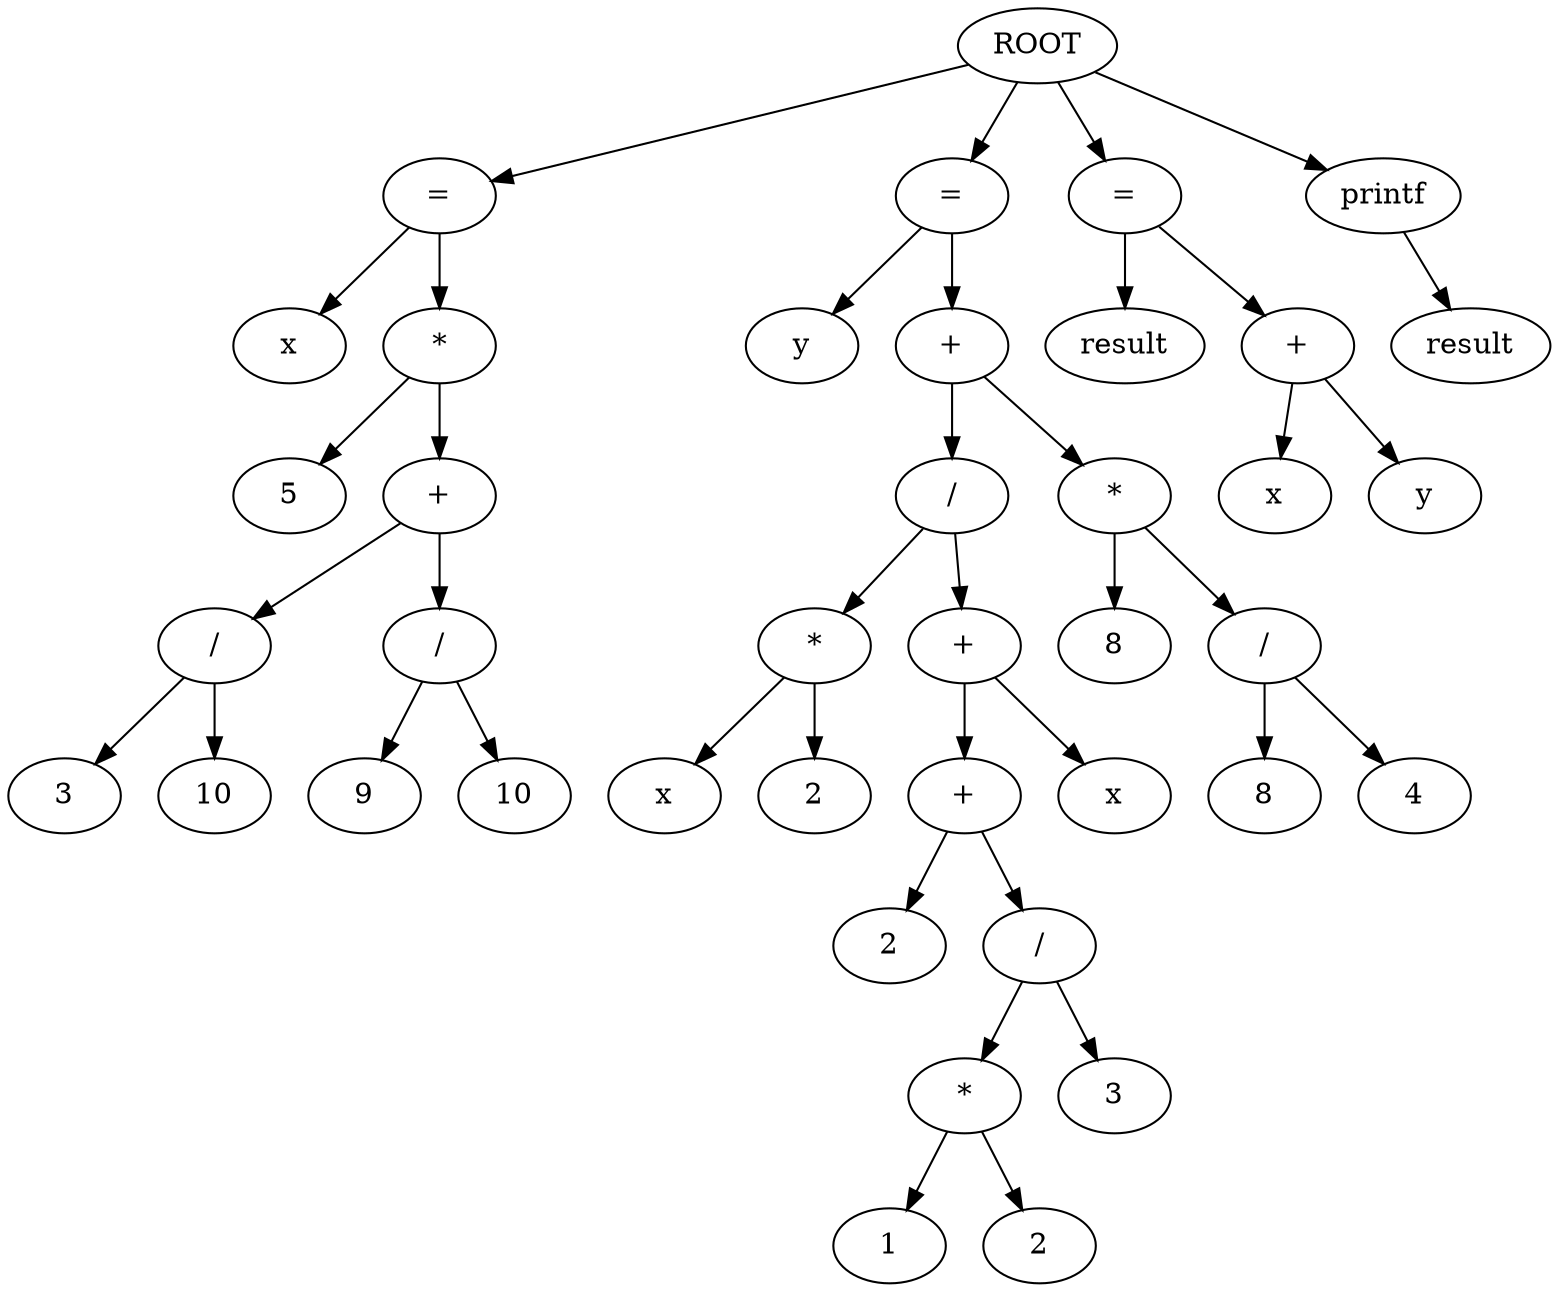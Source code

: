 strict digraph G{
l11[label = "="]
l111[label = "="]
l1111[label = "="]
l11111[label = "printf"]
"ROOT"->"l11"
l1111131[label = "x"]
l11111311[label = "*"]
"l11"->l1111131
"l11"->"l11111311"
l11111311331[label = "5"]
l111113113311[label = "+"]
"l11111311"->l11111311331
"l11111311"->"l111113113311"
l111113113311331[label = "/"]
l1111131133113311[label = "/"]
"l111113113311"->"l111113113311331"
l111113113311331131[label = "3"]
l1111131133113311311[label = "10"]
"l111113113311331"->l111113113311331131
"l111113113311331"->l1111131133113311311
"l111113113311"->"l1111131133113311"
l1111131133113311331[label = "9"]
l11111311331133113311[label = "10"]
"l1111131133113311"->l1111131133113311331
"l1111131133113311"->l11111311331133113311
"ROOT"->"l111"
l11111331[label = "y"]
l111113311[label = "+"]
"l111"->l11111331
"l111"->"l111113311"
l111113311331[label = "/"]
l1111133113311[label = "*"]
"l111113311"->"l111113311331"
l111113311331131[label = "*"]
l1111133113311311[label = "+"]
"l111113311331"->"l111113311331131"
l111113311331131131[label = "x"]
l1111133113311311311[label = "2"]
"l111113311331131"->l111113311331131131
"l111113311331131"->l1111133113311311311
"l111113311331"->"l1111133113311311"
l1111133113311311331[label = "+"]
l11111331133113113311[label = "x"]
"l1111133113311311"->"l1111133113311311331"
l1111133113311311331131[label = "2"]
l11111331133113113311311[label = "/"]
"l1111133113311311331"->l1111133113311311331131
"l1111133113311311331"->"l11111331133113113311311"
l11111331133113113311311331[label = "*"]
l111113311331131133113113311[label = "3"]
"l11111331133113113311311"->"l11111331133113113311311331"
l11111331133113113311311331131[label = "1"]
l111113311331131133113113311311[label = "2"]
"l11111331133113113311311331"->l11111331133113113311311331131
"l11111331133113113311311331"->l111113311331131133113113311311
"l11111331133113113311311"->l111113311331131133113113311
"l1111133113311311"->l11111331133113113311
"l111113311"->"l1111133113311"
l1111133113311331[label = "8"]
l11111331133113311[label = "/"]
"l1111133113311"->l1111133113311331
"l1111133113311"->"l11111331133113311"
l11111331133113311331[label = "8"]
l111113311331133113311[label = "4"]
"l11111331133113311"->l11111331133113311331
"l11111331133113311"->l111113311331133113311
"ROOT"->"l1111"
l111113331[label = "result"]
l1111133311[label = "+"]
"l1111"->l111113331
"l1111"->"l1111133311"
l1111133311331[label = "x"]
l11111333113311[label = "y"]
"l1111133311"->l1111133311331
"l1111133311"->l11111333113311
"ROOT"->"l11111"
l1111133331[label = "result"]
"l11111"->l1111133331
}
